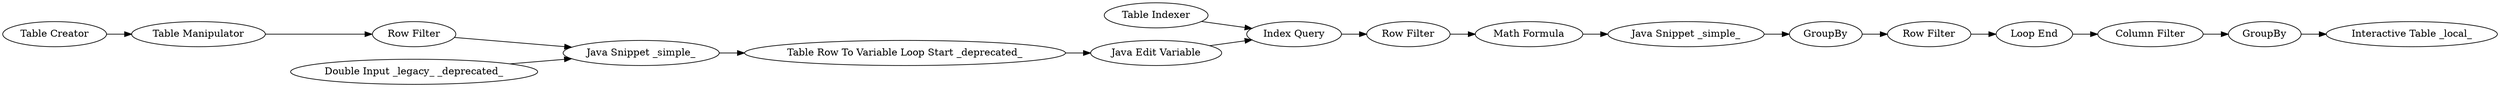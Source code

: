 digraph {
	1295 -> 1297
	1298 -> 1299
	1299 -> 1300
	4127 -> 1295
	1301 -> 1309
	1309 -> 1302
	4125 -> 4129
	1303 -> 1304
	1302 -> 1303
	1307 -> 4128
	1296 -> 1299
	1294 -> 1295
	1304 -> 1305
	1305 -> 1307
	1297 -> 1298
	4129 -> 4127
	1300 -> 1301
	4129 [label="Table Manipulator"]
	1298 [label="Java Edit Variable"]
	1303 [label="Row Filter"]
	1300 [label="Row Filter"]
	1296 [label="Table Indexer"]
	1309 [label="Java Snippet _simple_"]
	1305 [label="Column Filter"]
	1304 [label="Loop End"]
	4128 [label="Interactive Table _local_"]
	1307 [label=GroupBy]
	4127 [label="Row Filter"]
	1302 [label=GroupBy]
	1299 [label="Index Query"]
	1297 [label="Table Row To Variable Loop Start _deprecated_"]
	1301 [label="Math Formula"]
	1295 [label="Java Snippet _simple_"]
	4125 [label="Table Creator"]
	1294 [label="Double Input _legacy_ _deprecated_"]
	rankdir=LR
}
